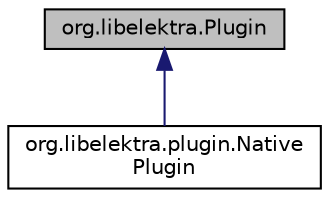 digraph "org.libelektra.Plugin"
{
 // LATEX_PDF_SIZE
  edge [fontname="Helvetica",fontsize="10",labelfontname="Helvetica",labelfontsize="10"];
  node [fontname="Helvetica",fontsize="10",shape=record];
  Node1 [label="org.libelektra.Plugin",height=0.2,width=0.4,color="black", fillcolor="grey75", style="filled", fontcolor="black",tooltip="This is a Java representation of a plugin."];
  Node1 -> Node2 [dir="back",color="midnightblue",fontsize="10",style="solid",fontname="Helvetica"];
  Node2 [label="org.libelektra.plugin.Native\lPlugin",height=0.2,width=0.4,color="black", fillcolor="white", style="filled",URL="$classorg_1_1libelektra_1_1plugin_1_1NativePlugin.html",tooltip="This class can be used to load native Elektra Plugins to be used by Java directly."];
}
